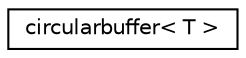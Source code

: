 digraph "Graphical Class Hierarchy"
{
 // LATEX_PDF_SIZE
  edge [fontname="Helvetica",fontsize="10",labelfontname="Helvetica",labelfontsize="10"];
  node [fontname="Helvetica",fontsize="10",shape=record];
  rankdir="LR";
  Node0 [label="circularbuffer\< T \>",height=0.2,width=0.4,color="black", fillcolor="white", style="filled",URL="$classcircularbuffer.html",tooltip=" "];
}
